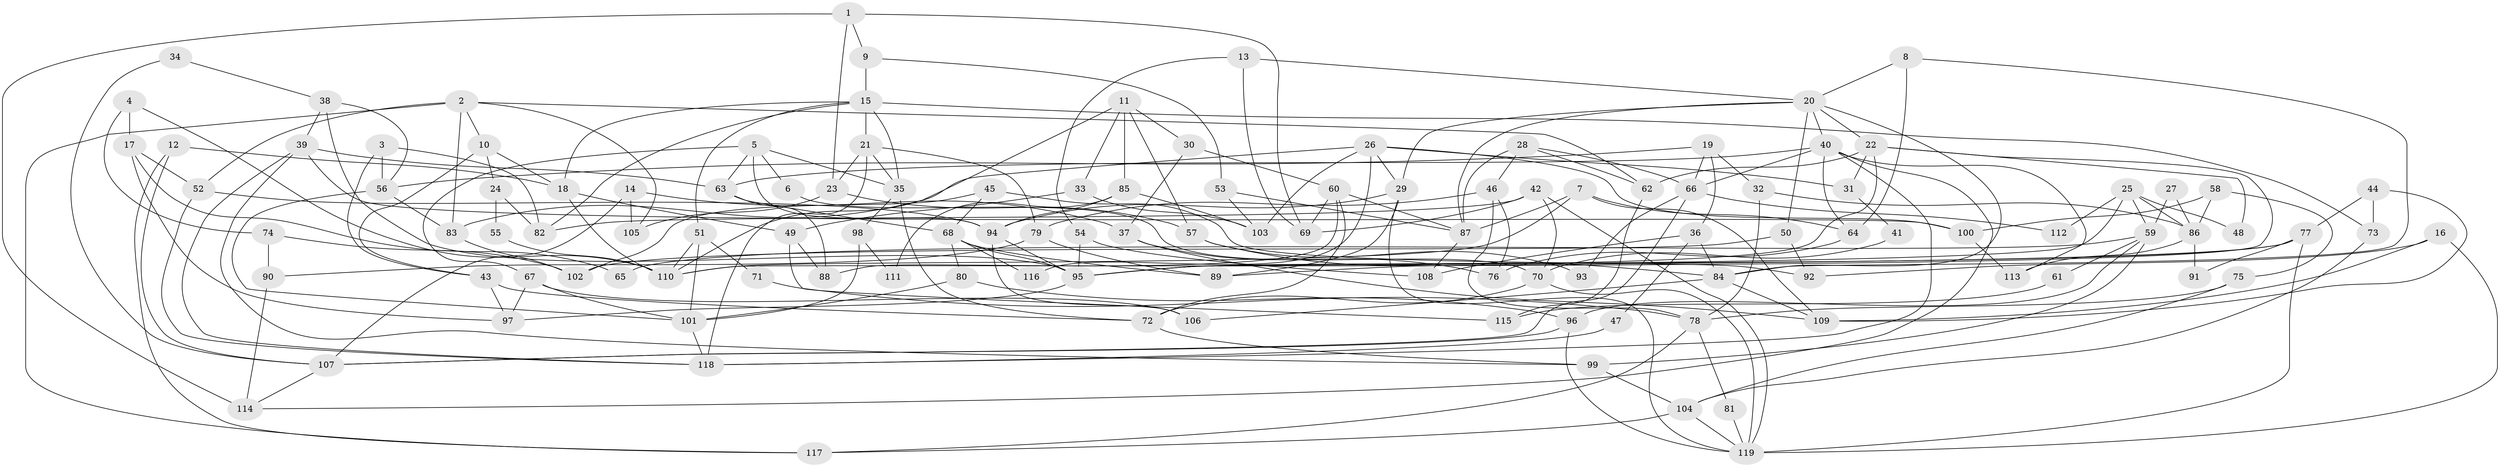 // coarse degree distribution, {5: 0.16666666666666666, 8: 0.1111111111111111, 3: 0.1388888888888889, 2: 0.1527777777777778, 6: 0.125, 4: 0.1111111111111111, 12: 0.027777777777777776, 7: 0.125, 9: 0.041666666666666664}
// Generated by graph-tools (version 1.1) at 2025/41/03/06/25 10:41:56]
// undirected, 119 vertices, 238 edges
graph export_dot {
graph [start="1"]
  node [color=gray90,style=filled];
  1;
  2;
  3;
  4;
  5;
  6;
  7;
  8;
  9;
  10;
  11;
  12;
  13;
  14;
  15;
  16;
  17;
  18;
  19;
  20;
  21;
  22;
  23;
  24;
  25;
  26;
  27;
  28;
  29;
  30;
  31;
  32;
  33;
  34;
  35;
  36;
  37;
  38;
  39;
  40;
  41;
  42;
  43;
  44;
  45;
  46;
  47;
  48;
  49;
  50;
  51;
  52;
  53;
  54;
  55;
  56;
  57;
  58;
  59;
  60;
  61;
  62;
  63;
  64;
  65;
  66;
  67;
  68;
  69;
  70;
  71;
  72;
  73;
  74;
  75;
  76;
  77;
  78;
  79;
  80;
  81;
  82;
  83;
  84;
  85;
  86;
  87;
  88;
  89;
  90;
  91;
  92;
  93;
  94;
  95;
  96;
  97;
  98;
  99;
  100;
  101;
  102;
  103;
  104;
  105;
  106;
  107;
  108;
  109;
  110;
  111;
  112;
  113;
  114;
  115;
  116;
  117;
  118;
  119;
  1 -- 9;
  1 -- 23;
  1 -- 69;
  1 -- 114;
  2 -- 52;
  2 -- 62;
  2 -- 10;
  2 -- 83;
  2 -- 105;
  2 -- 117;
  3 -- 43;
  3 -- 56;
  3 -- 82;
  4 -- 110;
  4 -- 74;
  4 -- 17;
  5 -- 63;
  5 -- 67;
  5 -- 6;
  5 -- 35;
  5 -- 94;
  6 -- 70;
  7 -- 64;
  7 -- 109;
  7 -- 87;
  7 -- 110;
  8 -- 20;
  8 -- 84;
  8 -- 64;
  9 -- 15;
  9 -- 53;
  10 -- 18;
  10 -- 24;
  10 -- 43;
  11 -- 33;
  11 -- 110;
  11 -- 30;
  11 -- 57;
  11 -- 85;
  12 -- 107;
  12 -- 117;
  12 -- 18;
  13 -- 69;
  13 -- 54;
  13 -- 20;
  14 -- 37;
  14 -- 105;
  14 -- 107;
  15 -- 82;
  15 -- 35;
  15 -- 18;
  15 -- 21;
  15 -- 51;
  15 -- 73;
  16 -- 109;
  16 -- 119;
  16 -- 92;
  17 -- 97;
  17 -- 52;
  17 -- 65;
  18 -- 49;
  18 -- 110;
  19 -- 66;
  19 -- 56;
  19 -- 32;
  19 -- 36;
  20 -- 29;
  20 -- 22;
  20 -- 40;
  20 -- 50;
  20 -- 84;
  20 -- 87;
  21 -- 118;
  21 -- 23;
  21 -- 35;
  21 -- 79;
  22 -- 110;
  22 -- 31;
  22 -- 48;
  22 -- 62;
  22 -- 95;
  23 -- 57;
  23 -- 105;
  24 -- 82;
  24 -- 55;
  25 -- 59;
  25 -- 95;
  25 -- 48;
  25 -- 86;
  25 -- 112;
  26 -- 29;
  26 -- 100;
  26 -- 31;
  26 -- 83;
  26 -- 103;
  26 -- 116;
  27 -- 59;
  27 -- 86;
  28 -- 87;
  28 -- 66;
  28 -- 46;
  28 -- 62;
  29 -- 94;
  29 -- 119;
  29 -- 89;
  30 -- 60;
  30 -- 37;
  31 -- 41;
  32 -- 78;
  32 -- 86;
  33 -- 49;
  33 -- 103;
  34 -- 38;
  34 -- 107;
  35 -- 72;
  35 -- 98;
  36 -- 84;
  36 -- 47;
  36 -- 108;
  37 -- 76;
  37 -- 109;
  38 -- 95;
  38 -- 39;
  38 -- 56;
  39 -- 63;
  39 -- 118;
  39 -- 99;
  39 -- 100;
  40 -- 113;
  40 -- 63;
  40 -- 64;
  40 -- 66;
  40 -- 114;
  40 -- 118;
  41 -- 70;
  42 -- 70;
  42 -- 119;
  42 -- 69;
  42 -- 82;
  43 -- 72;
  43 -- 97;
  44 -- 77;
  44 -- 109;
  44 -- 73;
  45 -- 68;
  45 -- 92;
  45 -- 102;
  46 -- 79;
  46 -- 76;
  46 -- 78;
  47 -- 118;
  49 -- 88;
  49 -- 115;
  50 -- 102;
  50 -- 92;
  51 -- 110;
  51 -- 71;
  51 -- 101;
  52 -- 118;
  52 -- 94;
  53 -- 87;
  53 -- 103;
  54 -- 108;
  54 -- 95;
  55 -- 110;
  56 -- 83;
  56 -- 101;
  57 -- 84;
  57 -- 93;
  58 -- 86;
  58 -- 75;
  58 -- 100;
  59 -- 96;
  59 -- 99;
  59 -- 61;
  59 -- 65;
  60 -- 87;
  60 -- 69;
  60 -- 72;
  60 -- 88;
  61 -- 115;
  62 -- 115;
  63 -- 68;
  63 -- 88;
  64 -- 76;
  66 -- 107;
  66 -- 93;
  66 -- 112;
  67 -- 101;
  67 -- 97;
  67 -- 106;
  68 -- 89;
  68 -- 95;
  68 -- 80;
  68 -- 116;
  70 -- 72;
  70 -- 119;
  71 -- 78;
  72 -- 99;
  73 -- 104;
  74 -- 90;
  74 -- 102;
  75 -- 104;
  75 -- 78;
  77 -- 119;
  77 -- 95;
  77 -- 89;
  77 -- 91;
  78 -- 117;
  78 -- 81;
  79 -- 89;
  79 -- 90;
  80 -- 101;
  80 -- 96;
  81 -- 119;
  83 -- 102;
  84 -- 106;
  84 -- 109;
  85 -- 94;
  85 -- 103;
  85 -- 111;
  86 -- 91;
  86 -- 113;
  87 -- 108;
  90 -- 114;
  94 -- 95;
  94 -- 106;
  95 -- 97;
  96 -- 107;
  96 -- 119;
  98 -- 101;
  98 -- 111;
  99 -- 104;
  100 -- 113;
  101 -- 118;
  104 -- 117;
  104 -- 119;
  107 -- 114;
}
